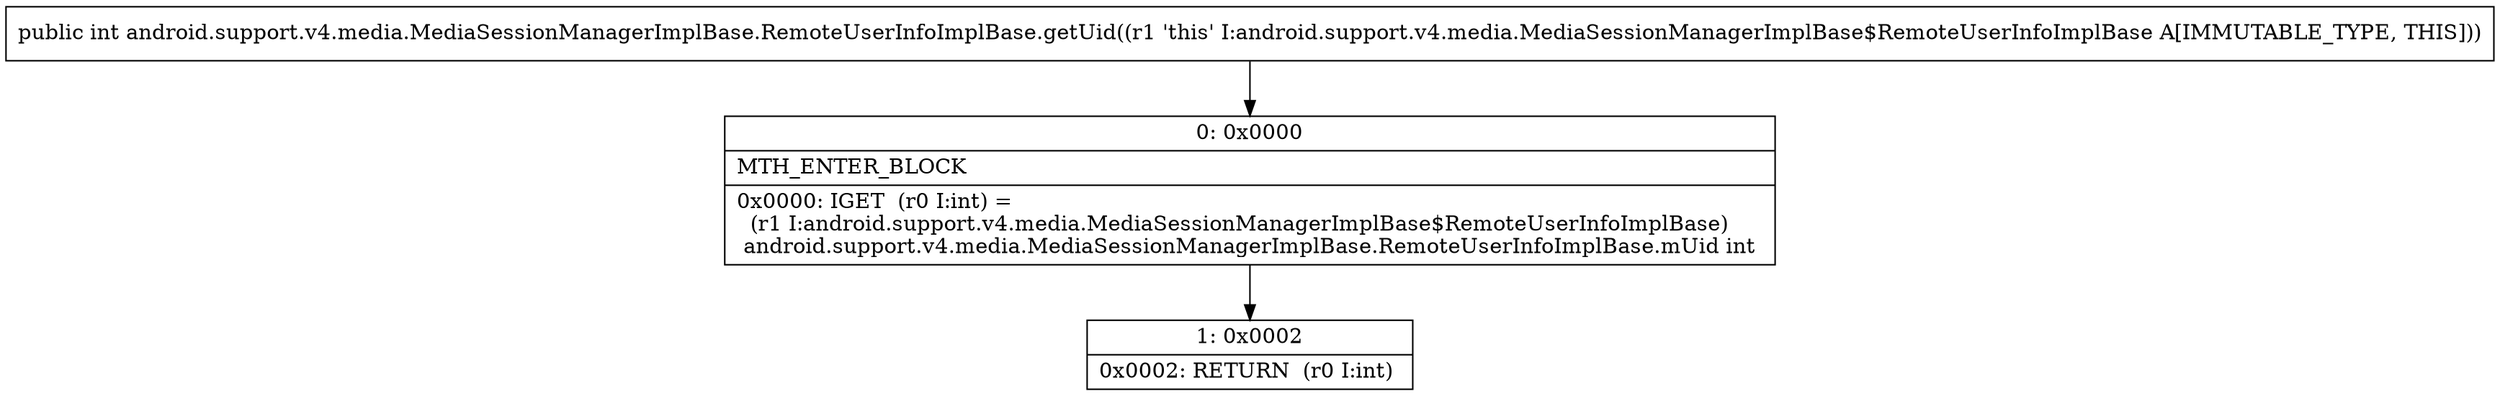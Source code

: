 digraph "CFG forandroid.support.v4.media.MediaSessionManagerImplBase.RemoteUserInfoImplBase.getUid()I" {
Node_0 [shape=record,label="{0\:\ 0x0000|MTH_ENTER_BLOCK\l|0x0000: IGET  (r0 I:int) = \l  (r1 I:android.support.v4.media.MediaSessionManagerImplBase$RemoteUserInfoImplBase)\l android.support.v4.media.MediaSessionManagerImplBase.RemoteUserInfoImplBase.mUid int \l}"];
Node_1 [shape=record,label="{1\:\ 0x0002|0x0002: RETURN  (r0 I:int) \l}"];
MethodNode[shape=record,label="{public int android.support.v4.media.MediaSessionManagerImplBase.RemoteUserInfoImplBase.getUid((r1 'this' I:android.support.v4.media.MediaSessionManagerImplBase$RemoteUserInfoImplBase A[IMMUTABLE_TYPE, THIS])) }"];
MethodNode -> Node_0;
Node_0 -> Node_1;
}

